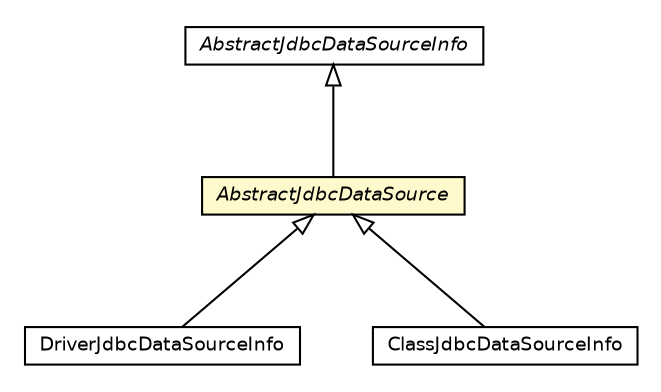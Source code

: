 #!/usr/local/bin/dot
#
# Class diagram 
# Generated by UmlGraph version 4.6 (http://www.spinellis.gr/sw/umlgraph)
#

digraph G {
	edge [fontname="Helvetica",fontsize=10,labelfontname="Helvetica",labelfontsize=10];
	node [fontname="Helvetica",fontsize=10,shape=plaintext];
	// org.synchronoss.cpo.jdbc.DriverJdbcDataSourceInfo
	c36873 [label=<<table border="0" cellborder="1" cellspacing="0" cellpadding="2" port="p" href="./DriverJdbcDataSourceInfo.html">
		<tr><td><table border="0" cellspacing="0" cellpadding="1">
			<tr><td> DriverJdbcDataSourceInfo </td></tr>
		</table></td></tr>
		</table>>, fontname="Helvetica", fontcolor="black", fontsize=9.0];
	// org.synchronoss.cpo.jdbc.ClassJdbcDataSourceInfo
	c36874 [label=<<table border="0" cellborder="1" cellspacing="0" cellpadding="2" port="p" href="./ClassJdbcDataSourceInfo.html">
		<tr><td><table border="0" cellspacing="0" cellpadding="1">
			<tr><td> ClassJdbcDataSourceInfo </td></tr>
		</table></td></tr>
		</table>>, fontname="Helvetica", fontcolor="black", fontsize=9.0];
	// org.synchronoss.cpo.jdbc.AbstractJdbcDataSourceInfo
	c36876 [label=<<table border="0" cellborder="1" cellspacing="0" cellpadding="2" port="p" href="./AbstractJdbcDataSourceInfo.html">
		<tr><td><table border="0" cellspacing="0" cellpadding="1">
			<tr><td><font face="Helvetica-Oblique"> AbstractJdbcDataSourceInfo </font></td></tr>
		</table></td></tr>
		</table>>, fontname="Helvetica", fontcolor="black", fontsize=9.0];
	// org.synchronoss.cpo.jdbc.AbstractJdbcDataSource
	c36877 [label=<<table border="0" cellborder="1" cellspacing="0" cellpadding="2" port="p" bgcolor="lemonChiffon" href="./AbstractJdbcDataSource.html">
		<tr><td><table border="0" cellspacing="0" cellpadding="1">
			<tr><td><font face="Helvetica-Oblique"> AbstractJdbcDataSource </font></td></tr>
		</table></td></tr>
		</table>>, fontname="Helvetica", fontcolor="black", fontsize=9.0];
	//org.synchronoss.cpo.jdbc.DriverJdbcDataSourceInfo extends org.synchronoss.cpo.jdbc.AbstractJdbcDataSource
	c36877:p -> c36873:p [dir=back,arrowtail=empty];
	//org.synchronoss.cpo.jdbc.ClassJdbcDataSourceInfo extends org.synchronoss.cpo.jdbc.AbstractJdbcDataSource
	c36877:p -> c36874:p [dir=back,arrowtail=empty];
	//org.synchronoss.cpo.jdbc.AbstractJdbcDataSource extends org.synchronoss.cpo.jdbc.AbstractJdbcDataSourceInfo
	c36876:p -> c36877:p [dir=back,arrowtail=empty];
}

